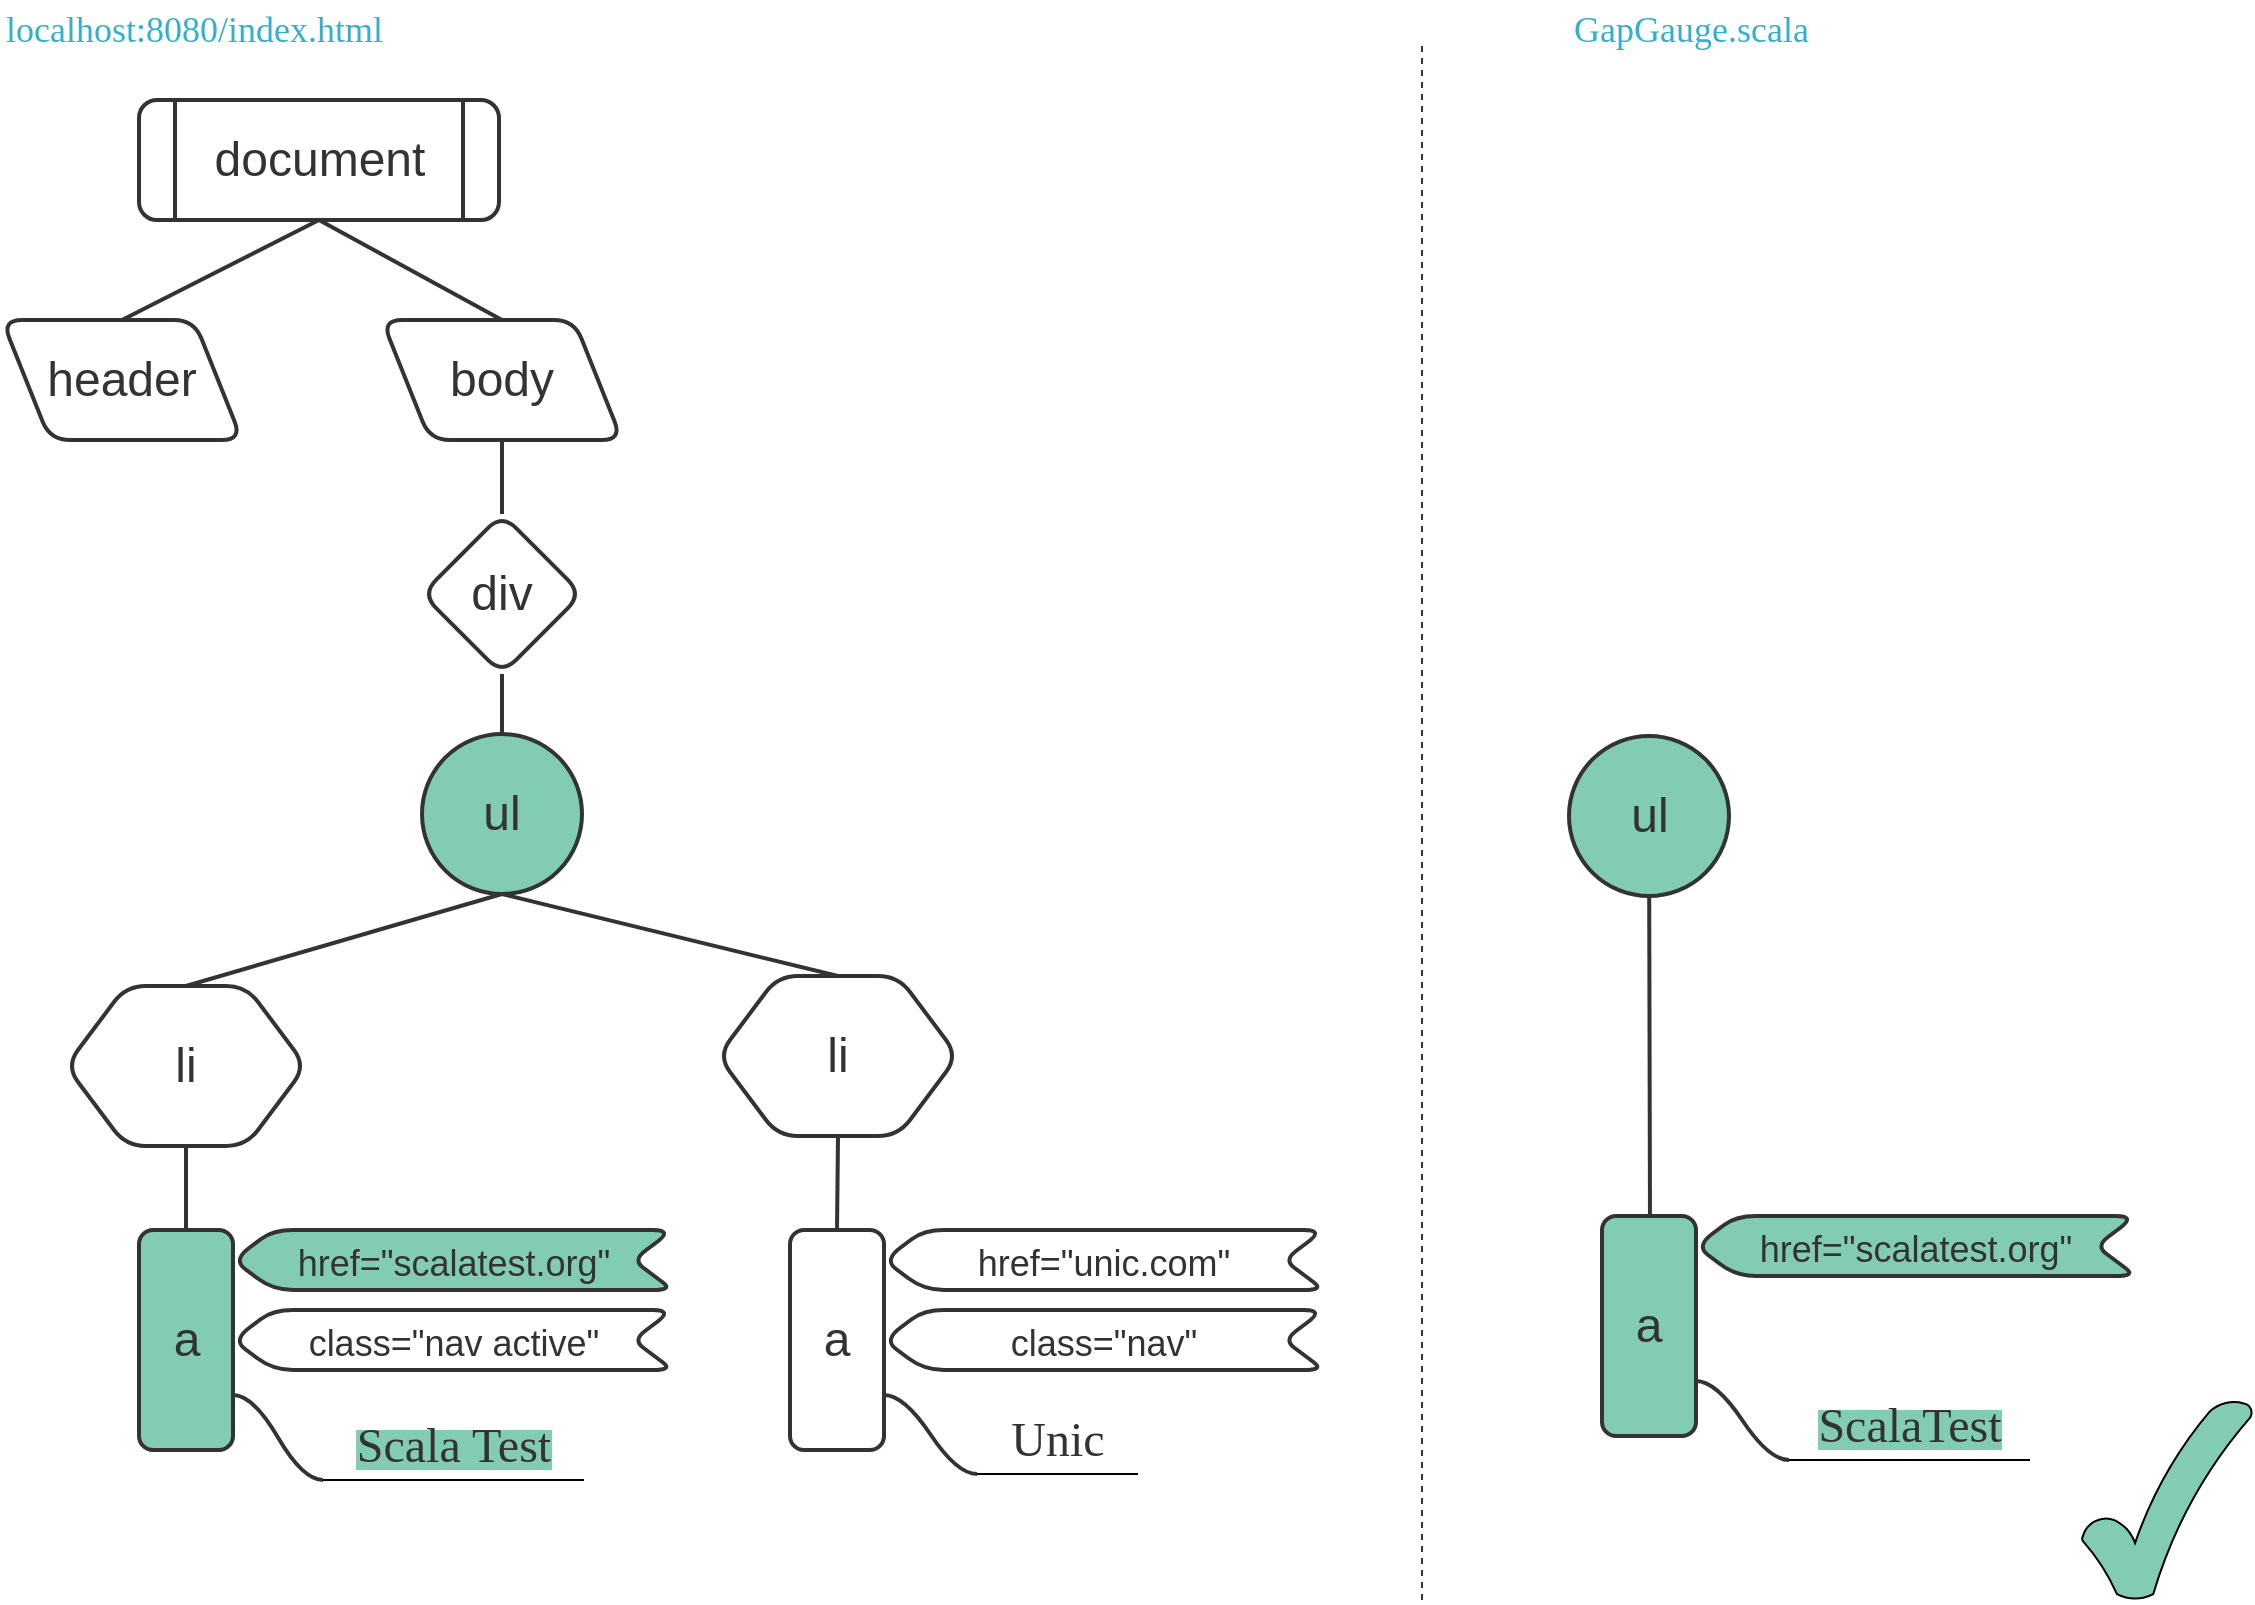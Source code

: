 <mxfile version="10.7.7" type="device"><diagram id="Bom91QXGnolILSkxThY-" name="Page-1"><mxGraphModel dx="1390" dy="789" grid="1" gridSize="10" guides="1" tooltips="1" connect="1" arrows="1" fold="1" page="1" pageScale="1" pageWidth="1169" pageHeight="827" math="0" shadow="0"><root><mxCell id="0"/><mxCell id="1" parent="0"/><mxCell id="YVyVP6ZAun_pqsjuqztk-3" value="div" style="rhombus;whiteSpace=wrap;html=1;fontFamily=Helvetica;fontSize=24;strokeColor=#333333;fontColor=#333333;strokeWidth=2;rounded=1;fillColor=#ffffff;" parent="1" vertex="1"><mxGeometry x="250" y="277" width="80" height="80" as="geometry"/></mxCell><mxCell id="YVyVP6ZAun_pqsjuqztk-5" value="li" style="shape=hexagon;perimeter=hexagonPerimeter2;whiteSpace=wrap;html=1;fontFamily=Helvetica;fontSize=24;strokeColor=#333333;fontColor=#333333;strokeWidth=2;rounded=1;" parent="1" vertex="1"><mxGeometry x="72" y="513" width="120" height="80" as="geometry"/></mxCell><mxCell id="YVyVP6ZAun_pqsjuqztk-6" value="" style="endArrow=none;html=1;entryX=0.5;entryY=1;entryDx=0;entryDy=0;exitX=0.5;exitY=0;exitDx=0;exitDy=0;fontFamily=Helvetica;fontSize=24;strokeColor=#333333;fontColor=#333333;strokeWidth=2;" parent="1" source="YVyVP6ZAun_pqsjuqztk-11" target="YVyVP6ZAun_pqsjuqztk-3" edge="1"><mxGeometry width="50" height="50" relative="1" as="geometry"><mxPoint x="190" y="377" as="sourcePoint"/><mxPoint x="100" y="667" as="targetPoint"/></mxGeometry></mxCell><mxCell id="YVyVP6ZAun_pqsjuqztk-7" value="" style="endArrow=none;html=1;entryX=0.5;entryY=1;entryDx=0;entryDy=0;exitX=0.5;exitY=0;exitDx=0;exitDy=0;fontFamily=Helvetica;fontSize=24;strokeColor=#333333;fontColor=#333333;strokeWidth=2;" parent="1" source="YVyVP6ZAun_pqsjuqztk-5" target="YVyVP6ZAun_pqsjuqztk-11" edge="1"><mxGeometry width="50" height="50" relative="1" as="geometry"><mxPoint x="185" y="507" as="sourcePoint"/><mxPoint x="190" y="437" as="targetPoint"/></mxGeometry></mxCell><mxCell id="YVyVP6ZAun_pqsjuqztk-9" value="&lt;div style=&quot;font-size: 24px;&quot;&gt;li&lt;/div&gt;" style="shape=hexagon;perimeter=hexagonPerimeter2;whiteSpace=wrap;html=1;fontFamily=Helvetica;fontSize=24;strokeColor=#333333;fontColor=#333333;strokeWidth=2;rounded=1;" parent="1" vertex="1"><mxGeometry x="398" y="508" width="120" height="80" as="geometry"/></mxCell><mxCell id="YVyVP6ZAun_pqsjuqztk-10" value="" style="endArrow=none;html=1;entryX=0.5;entryY=1;entryDx=0;entryDy=0;exitX=0.5;exitY=0;exitDx=0;exitDy=0;fontFamily=Helvetica;fontSize=24;strokeColor=#333333;fontColor=#333333;strokeWidth=2;" parent="1" source="YVyVP6ZAun_pqsjuqztk-9" target="YVyVP6ZAun_pqsjuqztk-11" edge="1"><mxGeometry width="50" height="50" relative="1" as="geometry"><mxPoint x="20" y="777" as="sourcePoint"/><mxPoint x="190" y="437" as="targetPoint"/></mxGeometry></mxCell><mxCell id="YVyVP6ZAun_pqsjuqztk-11" value="ul" style="ellipse;whiteSpace=wrap;html=1;aspect=fixed;fontFamily=Helvetica;fontSize=24;strokeColor=#333333;fontColor=#333333;strokeWidth=2;fillColor=#81CCB2;" parent="1" vertex="1"><mxGeometry x="250" y="387" width="80" height="80" as="geometry"/></mxCell><mxCell id="YVyVP6ZAun_pqsjuqztk-12" value="" style="endArrow=none;html=1;entryX=0.5;entryY=1;entryDx=0;entryDy=0;fontFamily=Helvetica;fontSize=24;strokeColor=#333333;fontColor=#333333;strokeWidth=2;exitX=0.5;exitY=0;exitDx=0;exitDy=0;" parent="1" source="YVyVP6ZAun_pqsjuqztk-110" target="YVyVP6ZAun_pqsjuqztk-9" edge="1"><mxGeometry width="50" height="50" relative="1" as="geometry"><mxPoint x="550" y="590" as="sourcePoint"/><mxPoint x="143" y="828" as="targetPoint"/></mxGeometry></mxCell><mxCell id="YVyVP6ZAun_pqsjuqztk-31" value="ul" style="ellipse;whiteSpace=wrap;html=1;aspect=fixed;fontFamily=Helvetica;fontSize=24;strokeColor=#333333;fontColor=#333333;strokeWidth=2;fillColor=#81CCB2;" parent="1" vertex="1"><mxGeometry x="823.5" y="388" width="80" height="80" as="geometry"/></mxCell><mxCell id="YVyVP6ZAun_pqsjuqztk-34" value="" style="endArrow=none;html=1;exitX=0.5;exitY=0;exitDx=0;exitDy=0;fontFamily=Helvetica;fontSize=24;strokeColor=#333333;fontColor=#333333;strokeWidth=2;" parent="1" target="YVyVP6ZAun_pqsjuqztk-31" edge="1"><mxGeometry width="50" height="50" relative="1" as="geometry"><mxPoint x="864" y="632" as="sourcePoint"/><mxPoint x="864" y="588" as="targetPoint"/></mxGeometry></mxCell><mxCell id="YVyVP6ZAun_pqsjuqztk-35" value="header" style="shape=parallelogram;perimeter=parallelogramPerimeter;whiteSpace=wrap;html=1;fontFamily=Helvetica;fontSize=24;strokeColor=#333333;fontColor=#333333;strokeWidth=2;rounded=1;flipV=1;" parent="1" vertex="1"><mxGeometry x="40" y="180" width="120" height="60" as="geometry"/></mxCell><mxCell id="YVyVP6ZAun_pqsjuqztk-36" value="document" style="shape=process;whiteSpace=wrap;html=1;backgroundOutline=1;fontFamily=Helvetica;fontSize=24;verticalAlign=middle;strokeColor=#333333;fontColor=#333333;strokeWidth=2;rounded=1;" parent="1" vertex="1"><mxGeometry x="108.5" y="70" width="180" height="60" as="geometry"/></mxCell><mxCell id="YVyVP6ZAun_pqsjuqztk-42" value="" style="endArrow=none;html=1;exitX=0.5;exitY=0;exitDx=0;exitDy=0;fontFamily=Helvetica;fontSize=24;strokeColor=#333333;fontColor=#333333;strokeWidth=2;entryX=0.5;entryY=1;entryDx=0;entryDy=0;" parent="1" source="YVyVP6ZAun_pqsjuqztk-35" target="YVyVP6ZAun_pqsjuqztk-36" edge="1"><mxGeometry width="50" height="50" relative="1" as="geometry"><mxPoint x="90" y="167" as="sourcePoint"/><mxPoint x="180" y="190" as="targetPoint"/></mxGeometry></mxCell><mxCell id="YVyVP6ZAun_pqsjuqztk-47" value="" style="endArrow=none;html=1;fontFamily=Helvetica;fontSize=24;entryX=0.5;entryY=1;entryDx=0;entryDy=0;exitX=0.5;exitY=0;exitDx=0;exitDy=0;strokeColor=#333333;fontColor=#333333;strokeWidth=2;" parent="1" source="YVyVP6ZAun_pqsjuqztk-48" target="YVyVP6ZAun_pqsjuqztk-5" edge="1"><mxGeometry width="50" height="50" relative="1" as="geometry"><mxPoint x="137" y="623" as="sourcePoint"/><mxPoint x="62" y="633" as="targetPoint"/></mxGeometry></mxCell><mxCell id="YVyVP6ZAun_pqsjuqztk-86" value="&lt;div style=&quot;font-size: 18px;&quot;&gt;localhost:8080/index.html&lt;/div&gt;" style="text;html=1;strokeColor=none;fillColor=none;align=left;verticalAlign=middle;whiteSpace=wrap;rounded=0;labelBackgroundColor=none;fontFamily=Lucida Console;fontSize=18;fontColor=#34b0c9;" parent="1" vertex="1"><mxGeometry x="40" y="20" width="380" height="30" as="geometry"/></mxCell><mxCell id="YVyVP6ZAun_pqsjuqztk-87" value="GapGauge.scala" style="text;html=1;strokeColor=none;fillColor=none;align=left;verticalAlign=middle;whiteSpace=wrap;rounded=0;labelBackgroundColor=none;fontFamily=Lucida Console;fontSize=18;fontColor=#34b0c9;" parent="1" vertex="1"><mxGeometry x="824" y="20" width="187" height="30" as="geometry"/></mxCell><mxCell id="YVyVP6ZAun_pqsjuqztk-88" value="" style="endArrow=none;html=1;fontFamily=Lucida Console;fontSize=30;fontColor=#81ccb2;dashed=1;strokeColor=#333333;" parent="1" edge="1"><mxGeometry width="50" height="50" relative="1" as="geometry"><mxPoint x="750" y="820" as="sourcePoint"/><mxPoint x="750" y="40" as="targetPoint"/></mxGeometry></mxCell><mxCell id="YVyVP6ZAun_pqsjuqztk-89" value="body" style="shape=parallelogram;perimeter=parallelogramPerimeter;whiteSpace=wrap;html=1;fontFamily=Helvetica;fontSize=24;strokeColor=#333333;fontColor=#333333;strokeWidth=2;rounded=1;direction=east;flipV=1;" parent="1" vertex="1"><mxGeometry x="230" y="180" width="120" height="60" as="geometry"/></mxCell><mxCell id="YVyVP6ZAun_pqsjuqztk-92" value="" style="endArrow=none;html=1;strokeColor=#333333;strokeWidth=2;fontFamily=Lucida Console;fontSize=18;fontColor=#34b0c9;exitX=0.5;exitY=0;exitDx=0;exitDy=0;entryX=0.5;entryY=1;entryDx=0;entryDy=0;" parent="1" source="YVyVP6ZAun_pqsjuqztk-3" target="YVyVP6ZAun_pqsjuqztk-89" edge="1"><mxGeometry width="50" height="50" relative="1" as="geometry"><mxPoint x="440" y="290" as="sourcePoint"/><mxPoint x="490" y="240" as="targetPoint"/></mxGeometry></mxCell><mxCell id="YVyVP6ZAun_pqsjuqztk-93" value="" style="endArrow=none;html=1;strokeColor=#333333;strokeWidth=2;fontFamily=Lucida Console;fontSize=18;fontColor=#34b0c9;exitX=0.5;exitY=0;exitDx=0;exitDy=0;entryX=0.5;entryY=1;entryDx=0;entryDy=0;" parent="1" source="YVyVP6ZAun_pqsjuqztk-89" target="YVyVP6ZAun_pqsjuqztk-36" edge="1"><mxGeometry width="50" height="50" relative="1" as="geometry"><mxPoint x="460" y="170" as="sourcePoint"/><mxPoint x="510" y="120" as="targetPoint"/></mxGeometry></mxCell><mxCell id="YVyVP6ZAun_pqsjuqztk-107" value="" style="group" parent="1" vertex="1" connectable="0"><mxGeometry x="108.5" y="635" width="267" height="173" as="geometry"/></mxCell><mxCell id="YVyVP6ZAun_pqsjuqztk-73" value="" style="group;strokeColor=none;fontColor=#333333;strokeWidth=2;rounded=1;" parent="YVyVP6ZAun_pqsjuqztk-107" vertex="1" connectable="0"><mxGeometry width="267" height="173" as="geometry"/></mxCell><mxCell id="YVyVP6ZAun_pqsjuqztk-48" value="&lt;div&gt;a&lt;/div&gt;" style="rounded=1;whiteSpace=wrap;html=1;labelBackgroundColor=none;fontFamily=Helvetica;fontSize=24;strokeColor=#333333;fontColor=#333333;strokeWidth=2;fillColor=#81CCB2;" parent="YVyVP6ZAun_pqsjuqztk-73" vertex="1"><mxGeometry width="47" height="110" as="geometry"/></mxCell><mxCell id="YVyVP6ZAun_pqsjuqztk-56" value="&lt;font style=&quot;font-size: 18px&quot;&gt;href=&quot;scalatest.org&quot;&lt;/font&gt;" style="shape=step;perimeter=stepPerimeter;whiteSpace=wrap;html=1;fixedSize=1;labelBackgroundColor=none;fillColor=#81CCB2;gradientColor=none;fontFamily=Helvetica;fontSize=24;direction=west;align=center;strokeColor=#333333;fontColor=#333333;strokeWidth=2;rounded=1;" parent="YVyVP6ZAun_pqsjuqztk-73" vertex="1"><mxGeometry x="47" width="220" height="30" as="geometry"/></mxCell><mxCell id="YVyVP6ZAun_pqsjuqztk-57" value="&lt;font style=&quot;font-size: 18px&quot;&gt;class=&quot;nav active&quot;&lt;/font&gt;" style="shape=step;perimeter=stepPerimeter;whiteSpace=wrap;html=1;fixedSize=1;labelBackgroundColor=none;fillColor=none;gradientColor=none;fontFamily=Helvetica;fontSize=24;direction=west;align=center;strokeColor=#333333;fontColor=#333333;strokeWidth=2;rounded=1;" parent="YVyVP6ZAun_pqsjuqztk-73" vertex="1"><mxGeometry x="47" y="40" width="220" height="30" as="geometry"/></mxCell><mxCell id="YVyVP6ZAun_pqsjuqztk-104" value="&lt;span style=&quot;background-color: rgb(129 , 204 , 178)&quot;&gt;&lt;font style=&quot;font-size: 24px&quot; face=&quot;Times New Roman&quot; color=&quot;#333333&quot;&gt;Scala Test&lt;/font&gt;&lt;/span&gt;" style="whiteSpace=wrap;html=1;shape=partialRectangle;top=0;left=0;bottom=1;right=0;points=[[0,1],[1,1]];strokeColor=#000000;fillColor=none;align=center;verticalAlign=bottom;routingCenterY=0.5;snapToPoint=1;container=1;recursiveResize=0;autosize=1;treeFolding=1;rounded=1;labelBackgroundColor=none;fontFamily=Lucida Console;fontSize=18;fontColor=#34b0c9;" parent="YVyVP6ZAun_pqsjuqztk-73" vertex="1"><mxGeometry x="92" y="95" width="130" height="30" as="geometry"/></mxCell><mxCell id="YVyVP6ZAun_pqsjuqztk-105" value="" style="edgeStyle=entityRelationEdgeStyle;startArrow=none;endArrow=none;segment=10;curved=1;strokeColor=#333333;strokeWidth=2;fontFamily=Lucida Console;fontSize=18;fontColor=#34b0c9;exitX=1;exitY=0.75;exitDx=0;exitDy=0;" parent="YVyVP6ZAun_pqsjuqztk-73" source="YVyVP6ZAun_pqsjuqztk-48" target="YVyVP6ZAun_pqsjuqztk-104" edge="1"><mxGeometry relative="1" as="geometry"><mxPoint x="39.5" y="75.5" as="sourcePoint"/></mxGeometry></mxCell><mxCell id="YVyVP6ZAun_pqsjuqztk-108" value="" style="group" parent="1" vertex="1" connectable="0"><mxGeometry x="434" y="635" width="267" height="173" as="geometry"/></mxCell><mxCell id="YVyVP6ZAun_pqsjuqztk-109" value="" style="group;strokeColor=none;fontColor=#333333;strokeWidth=2;rounded=1;" parent="YVyVP6ZAun_pqsjuqztk-108" vertex="1" connectable="0"><mxGeometry width="267" height="173" as="geometry"/></mxCell><mxCell id="YVyVP6ZAun_pqsjuqztk-110" value="&lt;div&gt;a&lt;/div&gt;" style="rounded=1;whiteSpace=wrap;html=1;labelBackgroundColor=none;fontFamily=Helvetica;fontSize=24;strokeColor=#333333;fontColor=#333333;strokeWidth=2;" parent="YVyVP6ZAun_pqsjuqztk-109" vertex="1"><mxGeometry width="47" height="110" as="geometry"/></mxCell><mxCell id="YVyVP6ZAun_pqsjuqztk-111" value="&lt;font style=&quot;font-size: 18px&quot;&gt;href=&quot;unic.com&quot;&lt;/font&gt;" style="shape=step;perimeter=stepPerimeter;whiteSpace=wrap;html=1;fixedSize=1;labelBackgroundColor=none;fillColor=none;gradientColor=none;fontFamily=Helvetica;fontSize=24;direction=west;align=center;strokeColor=#333333;fontColor=#333333;strokeWidth=2;rounded=1;" parent="YVyVP6ZAun_pqsjuqztk-109" vertex="1"><mxGeometry x="47" width="220" height="30" as="geometry"/></mxCell><mxCell id="YVyVP6ZAun_pqsjuqztk-112" value="&lt;font style=&quot;font-size: 18px&quot;&gt;class=&quot;nav&quot;&lt;/font&gt;" style="shape=step;perimeter=stepPerimeter;whiteSpace=wrap;html=1;fixedSize=1;labelBackgroundColor=none;fillColor=none;gradientColor=none;fontFamily=Helvetica;fontSize=24;direction=west;align=center;strokeColor=#333333;fontColor=#333333;strokeWidth=2;rounded=1;" parent="YVyVP6ZAun_pqsjuqztk-109" vertex="1"><mxGeometry x="47" y="40" width="220" height="30" as="geometry"/></mxCell><mxCell id="YVyVP6ZAun_pqsjuqztk-113" value="&lt;font style=&quot;font-size: 24px&quot; face=&quot;Times New Roman&quot; color=&quot;#333333&quot;&gt;Unic&lt;/font&gt;" style="whiteSpace=wrap;html=1;shape=partialRectangle;top=0;left=0;bottom=1;right=0;points=[[0,1],[1,1]];strokeColor=#000000;fillColor=none;align=center;verticalAlign=bottom;routingCenterY=0.5;snapToPoint=1;container=1;recursiveResize=0;autosize=1;treeFolding=1;rounded=1;labelBackgroundColor=none;fontFamily=Lucida Console;fontSize=18;fontColor=#34b0c9;" parent="YVyVP6ZAun_pqsjuqztk-109" vertex="1"><mxGeometry x="93.5" y="92" width="80" height="30" as="geometry"/></mxCell><mxCell id="YVyVP6ZAun_pqsjuqztk-114" value="" style="edgeStyle=entityRelationEdgeStyle;startArrow=none;endArrow=none;segment=10;curved=1;strokeColor=#333333;strokeWidth=2;fontFamily=Lucida Console;fontSize=18;fontColor=#34b0c9;exitX=1;exitY=0.75;exitDx=0;exitDy=0;" parent="YVyVP6ZAun_pqsjuqztk-109" source="YVyVP6ZAun_pqsjuqztk-110" target="YVyVP6ZAun_pqsjuqztk-113" edge="1"><mxGeometry relative="1" as="geometry"><mxPoint x="39.5" y="75.5" as="sourcePoint"/></mxGeometry></mxCell><mxCell id="YVyVP6ZAun_pqsjuqztk-121" value="" style="group" parent="1" vertex="1" connectable="0"><mxGeometry x="840" y="628" width="267" height="173" as="geometry"/></mxCell><mxCell id="YVyVP6ZAun_pqsjuqztk-122" value="" style="group;strokeColor=none;fontColor=#333333;strokeWidth=2;rounded=1;" parent="YVyVP6ZAun_pqsjuqztk-121" vertex="1" connectable="0"><mxGeometry width="267" height="173" as="geometry"/></mxCell><mxCell id="YVyVP6ZAun_pqsjuqztk-123" value="&lt;div&gt;a&lt;/div&gt;" style="rounded=1;whiteSpace=wrap;html=1;labelBackgroundColor=none;fontFamily=Helvetica;fontSize=24;strokeColor=#333333;fontColor=#333333;strokeWidth=2;fillColor=#81CCB2;" parent="YVyVP6ZAun_pqsjuqztk-122" vertex="1"><mxGeometry width="47" height="110" as="geometry"/></mxCell><mxCell id="YVyVP6ZAun_pqsjuqztk-124" value="&lt;font style=&quot;font-size: 18px&quot;&gt;href=&quot;scalatest.org&quot;&lt;/font&gt;" style="shape=step;perimeter=stepPerimeter;whiteSpace=wrap;html=1;fixedSize=1;labelBackgroundColor=none;fillColor=#81CCB2;gradientColor=none;fontFamily=Helvetica;fontSize=24;direction=west;align=center;strokeColor=#333333;fontColor=#333333;strokeWidth=2;rounded=1;" parent="YVyVP6ZAun_pqsjuqztk-122" vertex="1"><mxGeometry x="47" width="220" height="30" as="geometry"/></mxCell><mxCell id="YVyVP6ZAun_pqsjuqztk-126" value="&lt;span style=&quot;background-color: rgb(129 , 204 , 178)&quot;&gt;&lt;font style=&quot;font-size: 24px&quot; face=&quot;Times New Roman&quot; color=&quot;#333333&quot;&gt;ScalaTest&lt;/font&gt;&lt;/span&gt;" style="whiteSpace=wrap;html=1;shape=partialRectangle;top=0;left=0;bottom=1;right=0;points=[[0,1],[1,1]];strokeColor=#000000;fillColor=none;align=center;verticalAlign=bottom;routingCenterY=0.5;snapToPoint=1;container=1;recursiveResize=0;autosize=1;treeFolding=1;rounded=1;labelBackgroundColor=none;fontFamily=Lucida Console;fontSize=18;fontColor=#34b0c9;" parent="YVyVP6ZAun_pqsjuqztk-122" vertex="1"><mxGeometry x="93.5" y="92" width="120" height="30" as="geometry"/></mxCell><mxCell id="YVyVP6ZAun_pqsjuqztk-127" value="" style="edgeStyle=entityRelationEdgeStyle;startArrow=none;endArrow=none;segment=10;curved=1;strokeColor=#333333;strokeWidth=2;fontFamily=Lucida Console;fontSize=18;fontColor=#34b0c9;exitX=1;exitY=0.75;exitDx=0;exitDy=0;" parent="YVyVP6ZAun_pqsjuqztk-122" source="YVyVP6ZAun_pqsjuqztk-123" target="YVyVP6ZAun_pqsjuqztk-126" edge="1"><mxGeometry relative="1" as="geometry"><mxPoint x="39.5" y="75.5" as="sourcePoint"/></mxGeometry></mxCell><mxCell id="wF49d44kqDKa5w5z5KN3-1" value="" style="verticalLabelPosition=bottom;verticalAlign=top;html=1;shape=mxgraph.basic.tick;fillColor=#81CCB2;" vertex="1" parent="1"><mxGeometry x="1080" y="720" width="85" height="100" as="geometry"/></mxCell></root></mxGraphModel></diagram></mxfile>